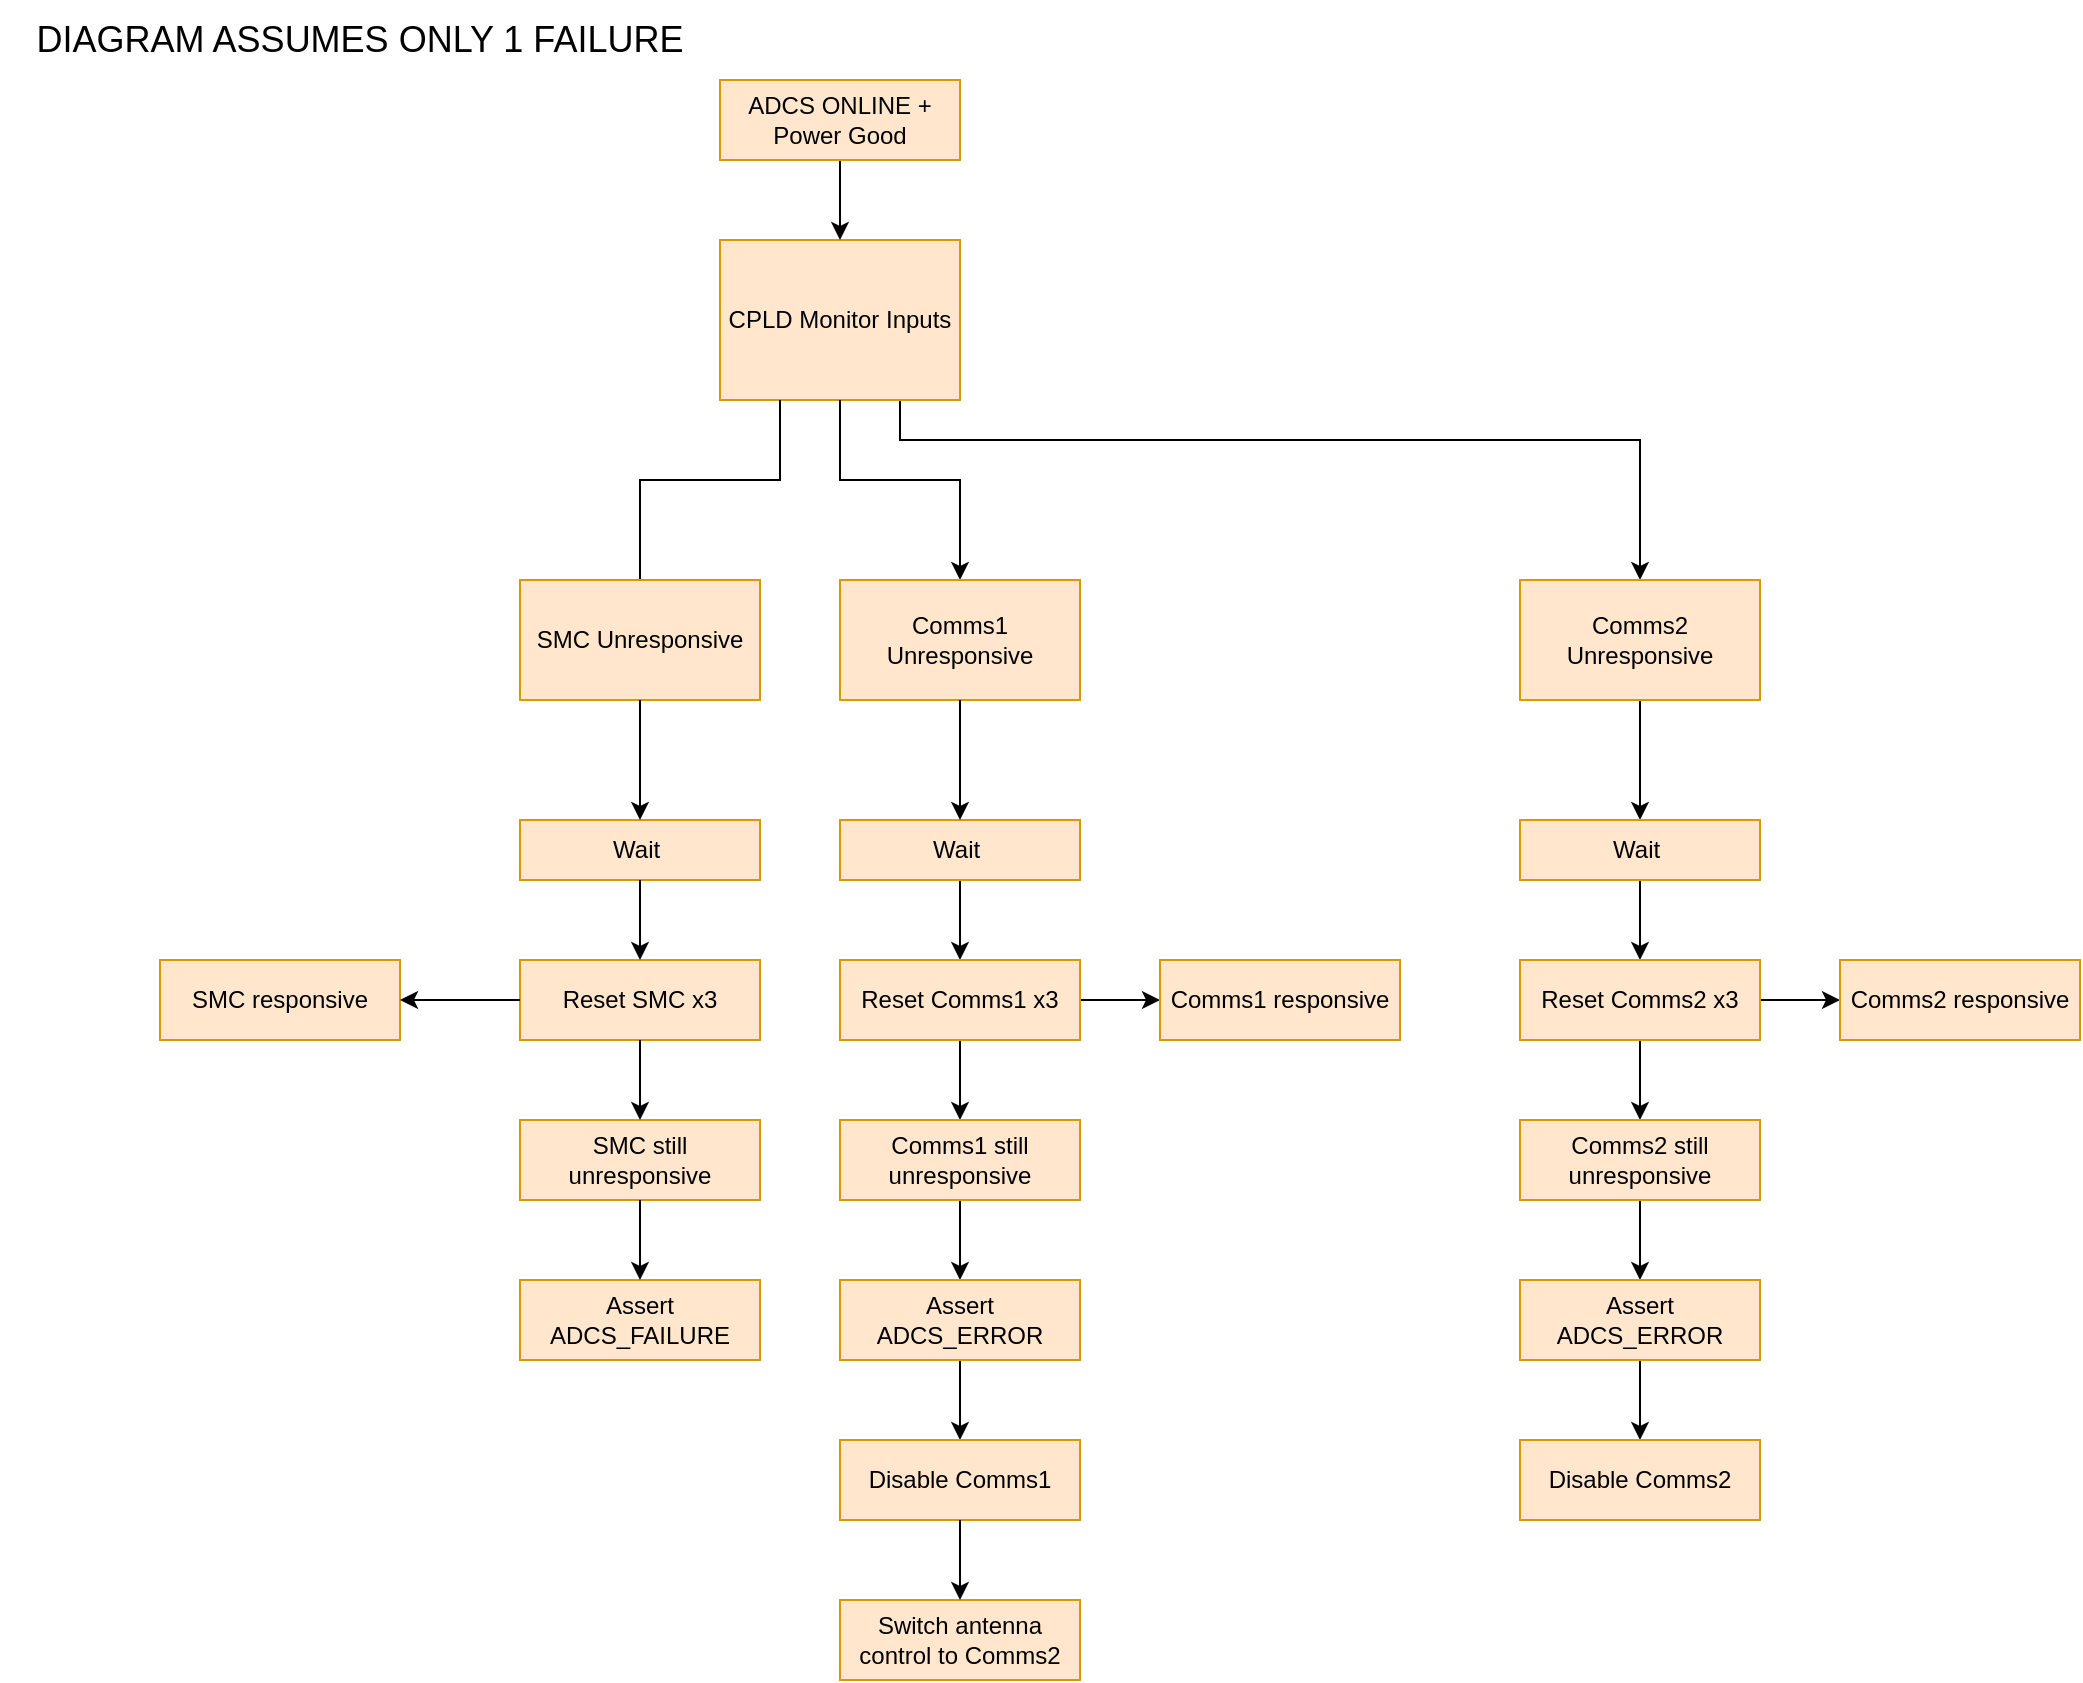 <mxfile version="13.5.7" type="device"><diagram id="C5RBs43oDa-KdzZeNtuy" name="Page-1"><mxGraphModel dx="1278" dy="948" grid="1" gridSize="10" guides="1" tooltips="1" connect="1" arrows="1" fold="1" page="1" pageScale="1" pageWidth="827" pageHeight="1169" math="0" shadow="0"><root><mxCell id="WIyWlLk6GJQsqaUBKTNV-0"/><mxCell id="WIyWlLk6GJQsqaUBKTNV-1" parent="WIyWlLk6GJQsqaUBKTNV-0"/><mxCell id="yJvAvA5L_hTOSnCByXr0-73" style="edgeStyle=orthogonalEdgeStyle;rounded=0;orthogonalLoop=1;jettySize=auto;html=1;exitX=0.75;exitY=1;exitDx=0;exitDy=0;" edge="1" parent="WIyWlLk6GJQsqaUBKTNV-1" source="yJvAvA5L_hTOSnCByXr0-19" target="yJvAvA5L_hTOSnCByXr0-72"><mxGeometry relative="1" as="geometry"><Array as="points"><mxPoint x="450" y="260"/><mxPoint x="820" y="260"/></Array></mxGeometry></mxCell><mxCell id="yJvAvA5L_hTOSnCByXr0-19" value="CPLD Monitor Inputs" style="rounded=0;whiteSpace=wrap;html=1;fillColor=#ffe6cc;strokeColor=#d79b00;" vertex="1" parent="WIyWlLk6GJQsqaUBKTNV-1"><mxGeometry x="360" y="160" width="120" height="80" as="geometry"/></mxCell><mxCell id="yJvAvA5L_hTOSnCByXr0-21" value="" style="endArrow=classic;html=1;entryX=0.5;entryY=0;entryDx=0;entryDy=0;" edge="1" parent="WIyWlLk6GJQsqaUBKTNV-1" target="yJvAvA5L_hTOSnCByXr0-19"><mxGeometry width="50" height="50" relative="1" as="geometry"><mxPoint x="420" y="80" as="sourcePoint"/><mxPoint x="410" y="260" as="targetPoint"/></mxGeometry></mxCell><mxCell id="yJvAvA5L_hTOSnCByXr0-25" value="" style="endArrow=classic;html=1;exitX=0.25;exitY=1;exitDx=0;exitDy=0;rounded=0;" edge="1" parent="WIyWlLk6GJQsqaUBKTNV-1" source="yJvAvA5L_hTOSnCByXr0-19"><mxGeometry width="50" height="50" relative="1" as="geometry"><mxPoint x="290" y="330" as="sourcePoint"/><mxPoint x="320" y="360" as="targetPoint"/><Array as="points"><mxPoint x="390" y="280"/><mxPoint x="320" y="280"/></Array></mxGeometry></mxCell><mxCell id="yJvAvA5L_hTOSnCByXr0-27" value="SMC Unresponsive" style="rounded=0;whiteSpace=wrap;html=1;fillColor=#ffe6cc;strokeColor=#d79b00;" vertex="1" parent="WIyWlLk6GJQsqaUBKTNV-1"><mxGeometry x="260" y="330" width="120" height="60" as="geometry"/></mxCell><mxCell id="yJvAvA5L_hTOSnCByXr0-30" value="Wait&amp;nbsp;" style="rounded=0;whiteSpace=wrap;html=1;fillColor=#ffe6cc;strokeColor=#d79b00;" vertex="1" parent="WIyWlLk6GJQsqaUBKTNV-1"><mxGeometry x="260" y="450" width="120" height="30" as="geometry"/></mxCell><mxCell id="yJvAvA5L_hTOSnCByXr0-31" value="" style="endArrow=classic;html=1;entryX=0.5;entryY=0;entryDx=0;entryDy=0;exitX=0.5;exitY=1;exitDx=0;exitDy=0;" edge="1" parent="WIyWlLk6GJQsqaUBKTNV-1" source="yJvAvA5L_hTOSnCByXr0-27" target="yJvAvA5L_hTOSnCByXr0-30"><mxGeometry width="50" height="50" relative="1" as="geometry"><mxPoint x="270" y="500" as="sourcePoint"/><mxPoint x="290" y="530" as="targetPoint"/></mxGeometry></mxCell><mxCell id="yJvAvA5L_hTOSnCByXr0-32" value="Reset SMC x3" style="rounded=0;whiteSpace=wrap;html=1;fillColor=#ffe6cc;strokeColor=#d79b00;" vertex="1" parent="WIyWlLk6GJQsqaUBKTNV-1"><mxGeometry x="260" y="520" width="120" height="40" as="geometry"/></mxCell><mxCell id="yJvAvA5L_hTOSnCByXr0-33" value="" style="endArrow=classic;html=1;exitX=0.5;exitY=1;exitDx=0;exitDy=0;entryX=0.5;entryY=0;entryDx=0;entryDy=0;" edge="1" parent="WIyWlLk6GJQsqaUBKTNV-1" source="yJvAvA5L_hTOSnCByXr0-30" target="yJvAvA5L_hTOSnCByXr0-32"><mxGeometry width="50" height="50" relative="1" as="geometry"><mxPoint x="320" y="560" as="sourcePoint"/><mxPoint x="340" y="630" as="targetPoint"/></mxGeometry></mxCell><mxCell id="yJvAvA5L_hTOSnCByXr0-34" value="SMC responsive" style="rounded=0;whiteSpace=wrap;html=1;fillColor=#ffe6cc;strokeColor=#d79b00;" vertex="1" parent="WIyWlLk6GJQsqaUBKTNV-1"><mxGeometry x="80" y="520" width="120" height="40" as="geometry"/></mxCell><mxCell id="yJvAvA5L_hTOSnCByXr0-35" value="" style="endArrow=classic;html=1;entryX=1;entryY=0.5;entryDx=0;entryDy=0;exitX=0;exitY=0.5;exitDx=0;exitDy=0;" edge="1" parent="WIyWlLk6GJQsqaUBKTNV-1" source="yJvAvA5L_hTOSnCByXr0-32" target="yJvAvA5L_hTOSnCByXr0-34"><mxGeometry width="50" height="50" relative="1" as="geometry"><mxPoint x="310" y="580" as="sourcePoint"/><mxPoint x="360" y="530" as="targetPoint"/></mxGeometry></mxCell><mxCell id="yJvAvA5L_hTOSnCByXr0-37" value="SMC still unresponsive" style="rounded=0;whiteSpace=wrap;html=1;fillColor=#ffe6cc;strokeColor=#d79b00;" vertex="1" parent="WIyWlLk6GJQsqaUBKTNV-1"><mxGeometry x="260" y="600" width="120" height="40" as="geometry"/></mxCell><mxCell id="yJvAvA5L_hTOSnCByXr0-38" value="" style="endArrow=classic;html=1;entryX=0.5;entryY=0;entryDx=0;entryDy=0;exitX=0.5;exitY=1;exitDx=0;exitDy=0;" edge="1" parent="WIyWlLk6GJQsqaUBKTNV-1" source="yJvAvA5L_hTOSnCByXr0-32" target="yJvAvA5L_hTOSnCByXr0-37"><mxGeometry width="50" height="50" relative="1" as="geometry"><mxPoint x="240" y="620" as="sourcePoint"/><mxPoint x="290" y="570" as="targetPoint"/></mxGeometry></mxCell><mxCell id="yJvAvA5L_hTOSnCByXr0-45" value="Assert ADCS_FAILURE" style="rounded=0;whiteSpace=wrap;html=1;fillColor=#ffe6cc;strokeColor=#d79b00;" vertex="1" parent="WIyWlLk6GJQsqaUBKTNV-1"><mxGeometry x="260" y="680" width="120" height="40" as="geometry"/></mxCell><mxCell id="yJvAvA5L_hTOSnCByXr0-46" value="" style="endArrow=classic;html=1;entryX=0.5;entryY=0;entryDx=0;entryDy=0;exitX=0.5;exitY=1;exitDx=0;exitDy=0;" edge="1" parent="WIyWlLk6GJQsqaUBKTNV-1" source="yJvAvA5L_hTOSnCByXr0-37" target="yJvAvA5L_hTOSnCByXr0-45"><mxGeometry width="50" height="50" relative="1" as="geometry"><mxPoint x="320" y="660" as="sourcePoint"/><mxPoint x="350" y="740" as="targetPoint"/></mxGeometry></mxCell><mxCell id="yJvAvA5L_hTOSnCByXr0-47" value="" style="endArrow=classic;html=1;exitX=0.5;exitY=1;exitDx=0;exitDy=0;entryX=0.5;entryY=0;entryDx=0;entryDy=0;rounded=0;" edge="1" parent="WIyWlLk6GJQsqaUBKTNV-1" source="yJvAvA5L_hTOSnCByXr0-19" target="yJvAvA5L_hTOSnCByXr0-48"><mxGeometry width="50" height="50" relative="1" as="geometry"><mxPoint x="380" y="490" as="sourcePoint"/><mxPoint x="420" y="320" as="targetPoint"/><Array as="points"><mxPoint x="420" y="280"/><mxPoint x="480" y="280"/></Array></mxGeometry></mxCell><mxCell id="yJvAvA5L_hTOSnCByXr0-48" value="Comms1 Unresponsive" style="rounded=0;whiteSpace=wrap;html=1;fillColor=#ffe6cc;strokeColor=#d79b00;" vertex="1" parent="WIyWlLk6GJQsqaUBKTNV-1"><mxGeometry x="420" y="330" width="120" height="60" as="geometry"/></mxCell><mxCell id="yJvAvA5L_hTOSnCByXr0-66" style="edgeStyle=orthogonalEdgeStyle;rounded=0;orthogonalLoop=1;jettySize=auto;html=1;exitX=0.5;exitY=1;exitDx=0;exitDy=0;entryX=0.5;entryY=0;entryDx=0;entryDy=0;" edge="1" parent="WIyWlLk6GJQsqaUBKTNV-1" source="yJvAvA5L_hTOSnCByXr0-49" target="yJvAvA5L_hTOSnCByXr0-53"><mxGeometry relative="1" as="geometry"/></mxCell><mxCell id="yJvAvA5L_hTOSnCByXr0-49" value="Wait&amp;nbsp;" style="rounded=0;whiteSpace=wrap;html=1;fillColor=#ffe6cc;strokeColor=#d79b00;" vertex="1" parent="WIyWlLk6GJQsqaUBKTNV-1"><mxGeometry x="420" y="450" width="120" height="30" as="geometry"/></mxCell><mxCell id="yJvAvA5L_hTOSnCByXr0-52" value="" style="endArrow=classic;html=1;entryX=0.5;entryY=0;entryDx=0;entryDy=0;exitX=0.5;exitY=1;exitDx=0;exitDy=0;" edge="1" parent="WIyWlLk6GJQsqaUBKTNV-1" source="yJvAvA5L_hTOSnCByXr0-48" target="yJvAvA5L_hTOSnCByXr0-49"><mxGeometry width="50" height="50" relative="1" as="geometry"><mxPoint x="480" y="410" as="sourcePoint"/><mxPoint x="470" y="440" as="targetPoint"/></mxGeometry></mxCell><mxCell id="yJvAvA5L_hTOSnCByXr0-67" style="edgeStyle=orthogonalEdgeStyle;rounded=0;orthogonalLoop=1;jettySize=auto;html=1;exitX=0.5;exitY=1;exitDx=0;exitDy=0;" edge="1" parent="WIyWlLk6GJQsqaUBKTNV-1" source="yJvAvA5L_hTOSnCByXr0-53" target="yJvAvA5L_hTOSnCByXr0-55"><mxGeometry relative="1" as="geometry"/></mxCell><mxCell id="yJvAvA5L_hTOSnCByXr0-70" style="edgeStyle=orthogonalEdgeStyle;rounded=0;orthogonalLoop=1;jettySize=auto;html=1;exitX=1;exitY=0.5;exitDx=0;exitDy=0;entryX=0;entryY=0.5;entryDx=0;entryDy=0;" edge="1" parent="WIyWlLk6GJQsqaUBKTNV-1" source="yJvAvA5L_hTOSnCByXr0-53" target="yJvAvA5L_hTOSnCByXr0-54"><mxGeometry relative="1" as="geometry"/></mxCell><mxCell id="yJvAvA5L_hTOSnCByXr0-53" value="Reset Comms1 x3" style="rounded=0;whiteSpace=wrap;html=1;fillColor=#ffe6cc;strokeColor=#d79b00;" vertex="1" parent="WIyWlLk6GJQsqaUBKTNV-1"><mxGeometry x="420" y="520" width="120" height="40" as="geometry"/></mxCell><mxCell id="yJvAvA5L_hTOSnCByXr0-54" value="Comms1 responsive" style="rounded=0;whiteSpace=wrap;html=1;fillColor=#ffe6cc;strokeColor=#d79b00;" vertex="1" parent="WIyWlLk6GJQsqaUBKTNV-1"><mxGeometry x="580" y="520" width="120" height="40" as="geometry"/></mxCell><mxCell id="yJvAvA5L_hTOSnCByXr0-68" style="edgeStyle=orthogonalEdgeStyle;rounded=0;orthogonalLoop=1;jettySize=auto;html=1;entryX=0.5;entryY=0;entryDx=0;entryDy=0;" edge="1" parent="WIyWlLk6GJQsqaUBKTNV-1" source="yJvAvA5L_hTOSnCByXr0-55" target="yJvAvA5L_hTOSnCByXr0-56"><mxGeometry relative="1" as="geometry"/></mxCell><mxCell id="yJvAvA5L_hTOSnCByXr0-55" value="Comms1 still unresponsive" style="rounded=0;whiteSpace=wrap;html=1;fillColor=#ffe6cc;strokeColor=#d79b00;" vertex="1" parent="WIyWlLk6GJQsqaUBKTNV-1"><mxGeometry x="420" y="600" width="120" height="40" as="geometry"/></mxCell><mxCell id="yJvAvA5L_hTOSnCByXr0-69" style="edgeStyle=orthogonalEdgeStyle;rounded=0;orthogonalLoop=1;jettySize=auto;html=1;exitX=0.5;exitY=1;exitDx=0;exitDy=0;entryX=0.5;entryY=0;entryDx=0;entryDy=0;" edge="1" parent="WIyWlLk6GJQsqaUBKTNV-1" source="yJvAvA5L_hTOSnCByXr0-56" target="yJvAvA5L_hTOSnCByXr0-57"><mxGeometry relative="1" as="geometry"/></mxCell><mxCell id="yJvAvA5L_hTOSnCByXr0-56" value="Assert ADCS_ERROR" style="rounded=0;whiteSpace=wrap;html=1;fillColor=#ffe6cc;strokeColor=#d79b00;" vertex="1" parent="WIyWlLk6GJQsqaUBKTNV-1"><mxGeometry x="420" y="680" width="120" height="40" as="geometry"/></mxCell><mxCell id="yJvAvA5L_hTOSnCByXr0-57" value="Disable Comms1" style="rounded=0;whiteSpace=wrap;html=1;fillColor=#ffe6cc;strokeColor=#d79b00;" vertex="1" parent="WIyWlLk6GJQsqaUBKTNV-1"><mxGeometry x="420" y="760" width="120" height="40" as="geometry"/></mxCell><mxCell id="yJvAvA5L_hTOSnCByXr0-58" value="Switch antenna control to Comms2" style="rounded=0;whiteSpace=wrap;html=1;fillColor=#ffe6cc;strokeColor=#d79b00;" vertex="1" parent="WIyWlLk6GJQsqaUBKTNV-1"><mxGeometry x="420" y="840" width="120" height="40" as="geometry"/></mxCell><mxCell id="yJvAvA5L_hTOSnCByXr0-63" value="" style="endArrow=classic;html=1;entryX=0.5;entryY=0;entryDx=0;entryDy=0;exitX=0.5;exitY=1;exitDx=0;exitDy=0;" edge="1" parent="WIyWlLk6GJQsqaUBKTNV-1" source="yJvAvA5L_hTOSnCByXr0-57" target="yJvAvA5L_hTOSnCByXr0-58"><mxGeometry width="50" height="50" relative="1" as="geometry"><mxPoint x="510" y="820" as="sourcePoint"/><mxPoint x="510" y="710" as="targetPoint"/></mxGeometry></mxCell><mxCell id="yJvAvA5L_hTOSnCByXr0-71" value="ADCS ONLINE + Power Good" style="rounded=0;whiteSpace=wrap;html=1;fillColor=#ffe6cc;strokeColor=#d79b00;" vertex="1" parent="WIyWlLk6GJQsqaUBKTNV-1"><mxGeometry x="360" y="80" width="120" height="40" as="geometry"/></mxCell><mxCell id="yJvAvA5L_hTOSnCByXr0-77" style="edgeStyle=orthogonalEdgeStyle;rounded=0;orthogonalLoop=1;jettySize=auto;html=1;entryX=0.5;entryY=0;entryDx=0;entryDy=0;" edge="1" parent="WIyWlLk6GJQsqaUBKTNV-1" source="yJvAvA5L_hTOSnCByXr0-72" target="yJvAvA5L_hTOSnCByXr0-74"><mxGeometry relative="1" as="geometry"/></mxCell><mxCell id="yJvAvA5L_hTOSnCByXr0-72" value="Comms2 Unresponsive" style="rounded=0;whiteSpace=wrap;html=1;fillColor=#ffe6cc;strokeColor=#d79b00;" vertex="1" parent="WIyWlLk6GJQsqaUBKTNV-1"><mxGeometry x="760" y="330" width="120" height="60" as="geometry"/></mxCell><mxCell id="yJvAvA5L_hTOSnCByXr0-78" style="edgeStyle=orthogonalEdgeStyle;rounded=0;orthogonalLoop=1;jettySize=auto;html=1;entryX=0.5;entryY=0;entryDx=0;entryDy=0;" edge="1" parent="WIyWlLk6GJQsqaUBKTNV-1" source="yJvAvA5L_hTOSnCByXr0-74" target="yJvAvA5L_hTOSnCByXr0-75"><mxGeometry relative="1" as="geometry"/></mxCell><mxCell id="yJvAvA5L_hTOSnCByXr0-74" value="Wait&amp;nbsp;" style="rounded=0;whiteSpace=wrap;html=1;fillColor=#ffe6cc;strokeColor=#d79b00;" vertex="1" parent="WIyWlLk6GJQsqaUBKTNV-1"><mxGeometry x="760" y="450" width="120" height="30" as="geometry"/></mxCell><mxCell id="yJvAvA5L_hTOSnCByXr0-79" style="edgeStyle=orthogonalEdgeStyle;rounded=0;orthogonalLoop=1;jettySize=auto;html=1;entryX=0;entryY=0.5;entryDx=0;entryDy=0;" edge="1" parent="WIyWlLk6GJQsqaUBKTNV-1" source="yJvAvA5L_hTOSnCByXr0-75" target="yJvAvA5L_hTOSnCByXr0-76"><mxGeometry relative="1" as="geometry"/></mxCell><mxCell id="yJvAvA5L_hTOSnCByXr0-82" style="edgeStyle=orthogonalEdgeStyle;rounded=0;orthogonalLoop=1;jettySize=auto;html=1;" edge="1" parent="WIyWlLk6GJQsqaUBKTNV-1" source="yJvAvA5L_hTOSnCByXr0-75" target="yJvAvA5L_hTOSnCByXr0-81"><mxGeometry relative="1" as="geometry"/></mxCell><mxCell id="yJvAvA5L_hTOSnCByXr0-75" value="Reset Comms2 x3" style="rounded=0;whiteSpace=wrap;html=1;fillColor=#ffe6cc;strokeColor=#d79b00;" vertex="1" parent="WIyWlLk6GJQsqaUBKTNV-1"><mxGeometry x="760" y="520" width="120" height="40" as="geometry"/></mxCell><mxCell id="yJvAvA5L_hTOSnCByXr0-76" value="Comms2 responsive" style="rounded=0;whiteSpace=wrap;html=1;fillColor=#ffe6cc;strokeColor=#d79b00;" vertex="1" parent="WIyWlLk6GJQsqaUBKTNV-1"><mxGeometry x="920" y="520" width="120" height="40" as="geometry"/></mxCell><mxCell id="yJvAvA5L_hTOSnCByXr0-84" style="edgeStyle=orthogonalEdgeStyle;rounded=0;orthogonalLoop=1;jettySize=auto;html=1;entryX=0.5;entryY=0;entryDx=0;entryDy=0;" edge="1" parent="WIyWlLk6GJQsqaUBKTNV-1" source="yJvAvA5L_hTOSnCByXr0-81" target="yJvAvA5L_hTOSnCByXr0-83"><mxGeometry relative="1" as="geometry"/></mxCell><mxCell id="yJvAvA5L_hTOSnCByXr0-81" value="Comms2 still unresponsive" style="rounded=0;whiteSpace=wrap;html=1;fillColor=#ffe6cc;strokeColor=#d79b00;" vertex="1" parent="WIyWlLk6GJQsqaUBKTNV-1"><mxGeometry x="760" y="600" width="120" height="40" as="geometry"/></mxCell><mxCell id="yJvAvA5L_hTOSnCByXr0-86" style="edgeStyle=orthogonalEdgeStyle;rounded=0;orthogonalLoop=1;jettySize=auto;html=1;" edge="1" parent="WIyWlLk6GJQsqaUBKTNV-1" source="yJvAvA5L_hTOSnCByXr0-83" target="yJvAvA5L_hTOSnCByXr0-85"><mxGeometry relative="1" as="geometry"/></mxCell><mxCell id="yJvAvA5L_hTOSnCByXr0-83" value="Assert ADCS_ERROR" style="rounded=0;whiteSpace=wrap;html=1;fillColor=#ffe6cc;strokeColor=#d79b00;" vertex="1" parent="WIyWlLk6GJQsqaUBKTNV-1"><mxGeometry x="760" y="680" width="120" height="40" as="geometry"/></mxCell><mxCell id="yJvAvA5L_hTOSnCByXr0-85" value="Disable Comms2" style="rounded=0;whiteSpace=wrap;html=1;fillColor=#ffe6cc;strokeColor=#d79b00;" vertex="1" parent="WIyWlLk6GJQsqaUBKTNV-1"><mxGeometry x="760" y="760" width="120" height="40" as="geometry"/></mxCell><mxCell id="yJvAvA5L_hTOSnCByXr0-87" value="DIAGRAM ASSUMES ONLY 1 FAILURE" style="text;html=1;strokeColor=none;fillColor=none;align=center;verticalAlign=middle;whiteSpace=wrap;rounded=0;fontSize=18;" vertex="1" parent="WIyWlLk6GJQsqaUBKTNV-1"><mxGeometry y="40" width="360" height="40" as="geometry"/></mxCell></root></mxGraphModel></diagram></mxfile>